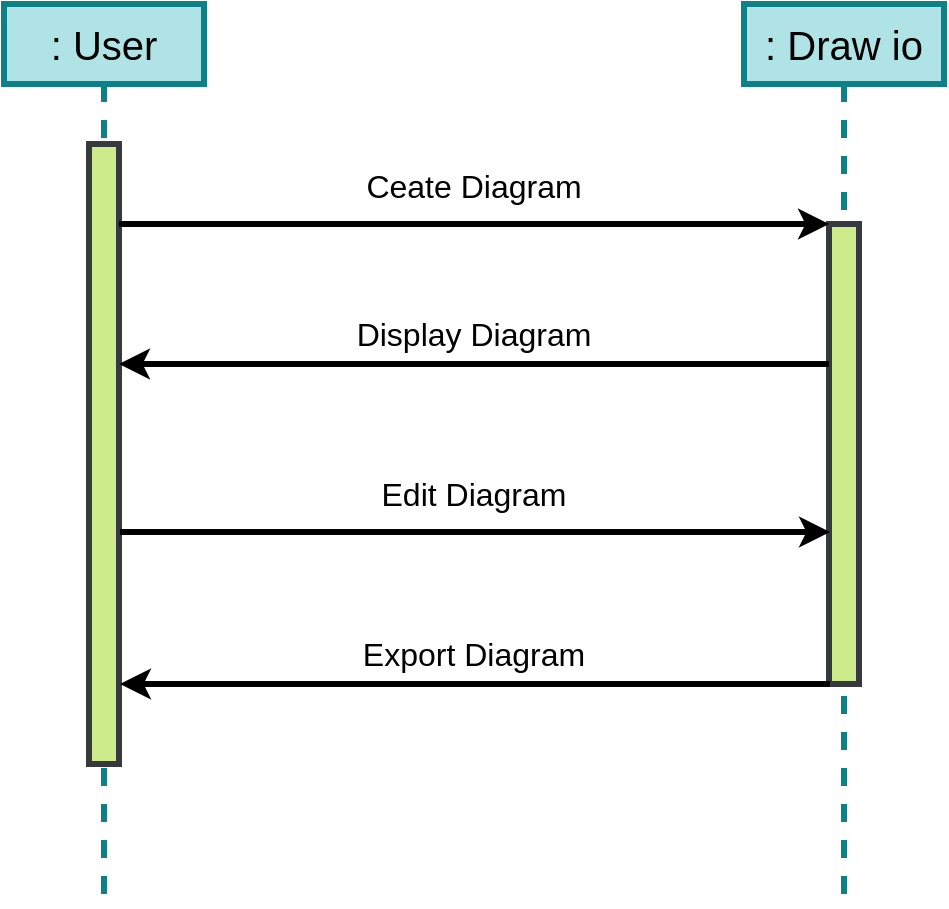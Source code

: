 <mxfile version="23.1.5" type="device">
  <diagram name="Page-1" id="WiZo5eUoQDJ2jnl1z2Iy">
    <mxGraphModel dx="1434" dy="854" grid="1" gridSize="10" guides="1" tooltips="1" connect="1" arrows="1" fold="1" page="1" pageScale="1" pageWidth="850" pageHeight="1100" math="0" shadow="0">
      <root>
        <mxCell id="0" />
        <mxCell id="1" parent="0" />
        <mxCell id="Vcil6UmKlfeJOnZB3HZZ-1" value=": User" style="shape=umlLifeline;perimeter=lifelinePerimeter;whiteSpace=wrap;html=1;container=1;dropTarget=0;collapsible=0;recursiveResize=0;outlineConnect=0;portConstraint=eastwest;newEdgeStyle={&quot;curved&quot;:0,&quot;rounded&quot;:0};strokeWidth=3;fontStyle=0;fontSize=20;fillColor=#b0e3e6;strokeColor=#0e8088;" vertex="1" parent="1">
          <mxGeometry x="190" y="70" width="100" height="450" as="geometry" />
        </mxCell>
        <mxCell id="Vcil6UmKlfeJOnZB3HZZ-2" value="" style="html=1;points=[[0,0,0,0,5],[0,1,0,0,-5],[1,0,0,0,5],[1,1,0,0,-5]];perimeter=orthogonalPerimeter;outlineConnect=0;targetShapes=umlLifeline;portConstraint=eastwest;newEdgeStyle={&quot;curved&quot;:0,&quot;rounded&quot;:0};strokeWidth=3;fillColor=#cdeb8b;strokeColor=#36393d;" vertex="1" parent="Vcil6UmKlfeJOnZB3HZZ-1">
          <mxGeometry x="42.5" y="70" width="15" height="310" as="geometry" />
        </mxCell>
        <mxCell id="Vcil6UmKlfeJOnZB3HZZ-4" value=": Draw io" style="shape=umlLifeline;perimeter=lifelinePerimeter;whiteSpace=wrap;html=1;container=1;dropTarget=0;collapsible=0;recursiveResize=0;outlineConnect=0;portConstraint=eastwest;newEdgeStyle={&quot;curved&quot;:0,&quot;rounded&quot;:0};strokeWidth=3;fontStyle=0;fontSize=20;fillColor=#b0e3e6;strokeColor=#0e8088;" vertex="1" parent="1">
          <mxGeometry x="560" y="70" width="100" height="450" as="geometry" />
        </mxCell>
        <mxCell id="Vcil6UmKlfeJOnZB3HZZ-5" value="" style="html=1;points=[[0,0,0,0,5],[0,1,0,0,-5],[1,0,0,0,5],[1,1,0,0,-5]];perimeter=orthogonalPerimeter;outlineConnect=0;targetShapes=umlLifeline;portConstraint=eastwest;newEdgeStyle={&quot;curved&quot;:0,&quot;rounded&quot;:0};strokeWidth=3;fillColor=#cdeb8b;strokeColor=#36393d;" vertex="1" parent="Vcil6UmKlfeJOnZB3HZZ-4">
          <mxGeometry x="42.5" y="110" width="15" height="230" as="geometry" />
        </mxCell>
        <mxCell id="Vcil6UmKlfeJOnZB3HZZ-6" style="edgeStyle=orthogonalEdgeStyle;rounded=0;orthogonalLoop=1;jettySize=auto;html=1;curved=0;strokeWidth=3;" edge="1" parent="1" source="Vcil6UmKlfeJOnZB3HZZ-2" target="Vcil6UmKlfeJOnZB3HZZ-5">
          <mxGeometry relative="1" as="geometry">
            <Array as="points">
              <mxPoint x="340" y="180" />
              <mxPoint x="340" y="180" />
            </Array>
          </mxGeometry>
        </mxCell>
        <mxCell id="Vcil6UmKlfeJOnZB3HZZ-7" value="Ceate Diagram" style="text;html=1;align=center;verticalAlign=middle;whiteSpace=wrap;rounded=0;fontSize=16;" vertex="1" parent="1">
          <mxGeometry x="361" y="146" width="128" height="30" as="geometry" />
        </mxCell>
        <mxCell id="Vcil6UmKlfeJOnZB3HZZ-8" style="edgeStyle=orthogonalEdgeStyle;rounded=0;orthogonalLoop=1;jettySize=auto;html=1;curved=0;strokeWidth=3;" edge="1" parent="1" source="Vcil6UmKlfeJOnZB3HZZ-5" target="Vcil6UmKlfeJOnZB3HZZ-2">
          <mxGeometry relative="1" as="geometry">
            <Array as="points">
              <mxPoint x="340" y="250" />
              <mxPoint x="340" y="250" />
            </Array>
          </mxGeometry>
        </mxCell>
        <mxCell id="Vcil6UmKlfeJOnZB3HZZ-9" value="Display Diagram" style="text;html=1;align=center;verticalAlign=middle;whiteSpace=wrap;rounded=0;fontSize=16;" vertex="1" parent="1">
          <mxGeometry x="361" y="220" width="128" height="30" as="geometry" />
        </mxCell>
        <mxCell id="Vcil6UmKlfeJOnZB3HZZ-10" style="edgeStyle=orthogonalEdgeStyle;rounded=0;orthogonalLoop=1;jettySize=auto;html=1;curved=0;strokeWidth=3;" edge="1" parent="1">
          <mxGeometry relative="1" as="geometry">
            <mxPoint x="248" y="334" as="sourcePoint" />
            <mxPoint x="603" y="334" as="targetPoint" />
            <Array as="points">
              <mxPoint x="340" y="334" />
              <mxPoint x="340" y="334" />
            </Array>
          </mxGeometry>
        </mxCell>
        <mxCell id="Vcil6UmKlfeJOnZB3HZZ-11" value="Edit Diagram" style="text;html=1;align=center;verticalAlign=middle;whiteSpace=wrap;rounded=0;fontSize=16;" vertex="1" parent="1">
          <mxGeometry x="361" y="300" width="128" height="30" as="geometry" />
        </mxCell>
        <mxCell id="Vcil6UmKlfeJOnZB3HZZ-12" style="edgeStyle=orthogonalEdgeStyle;rounded=0;orthogonalLoop=1;jettySize=auto;html=1;curved=0;strokeWidth=3;" edge="1" parent="1">
          <mxGeometry relative="1" as="geometry">
            <mxPoint x="603" y="410" as="sourcePoint" />
            <mxPoint x="248" y="410" as="targetPoint" />
            <Array as="points">
              <mxPoint x="340" y="410" />
              <mxPoint x="340" y="410" />
            </Array>
          </mxGeometry>
        </mxCell>
        <mxCell id="Vcil6UmKlfeJOnZB3HZZ-13" value="Export Diagram" style="text;html=1;align=center;verticalAlign=middle;whiteSpace=wrap;rounded=0;fontSize=16;" vertex="1" parent="1">
          <mxGeometry x="361" y="380" width="128" height="30" as="geometry" />
        </mxCell>
      </root>
    </mxGraphModel>
  </diagram>
</mxfile>
